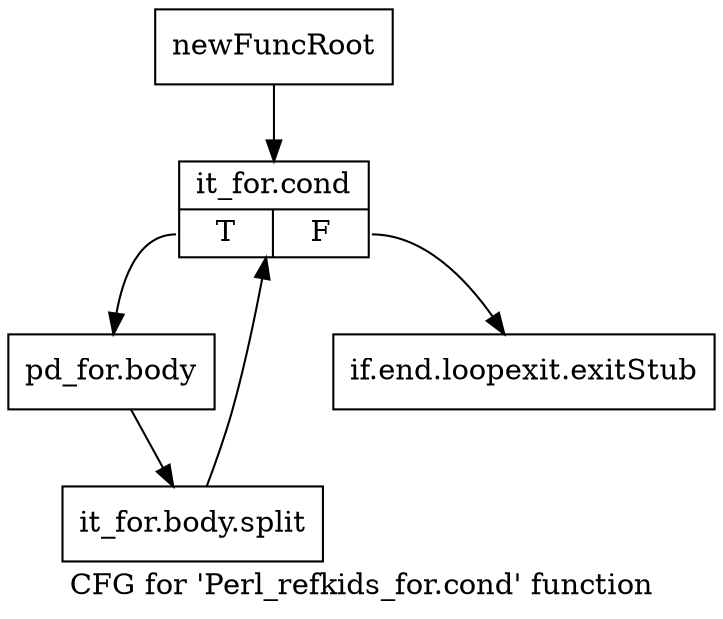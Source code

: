 digraph "CFG for 'Perl_refkids_for.cond' function" {
	label="CFG for 'Perl_refkids_for.cond' function";

	Node0x4c02310 [shape=record,label="{newFuncRoot}"];
	Node0x4c02310 -> Node0x4c023b0;
	Node0x4c02360 [shape=record,label="{if.end.loopexit.exitStub}"];
	Node0x4c023b0 [shape=record,label="{it_for.cond|{<s0>T|<s1>F}}"];
	Node0x4c023b0:s0 -> Node0x4c02400;
	Node0x4c023b0:s1 -> Node0x4c02360;
	Node0x4c02400 [shape=record,label="{pd_for.body}"];
	Node0x4c02400 -> Node0x641d720;
	Node0x641d720 [shape=record,label="{it_for.body.split}"];
	Node0x641d720 -> Node0x4c023b0;
}
